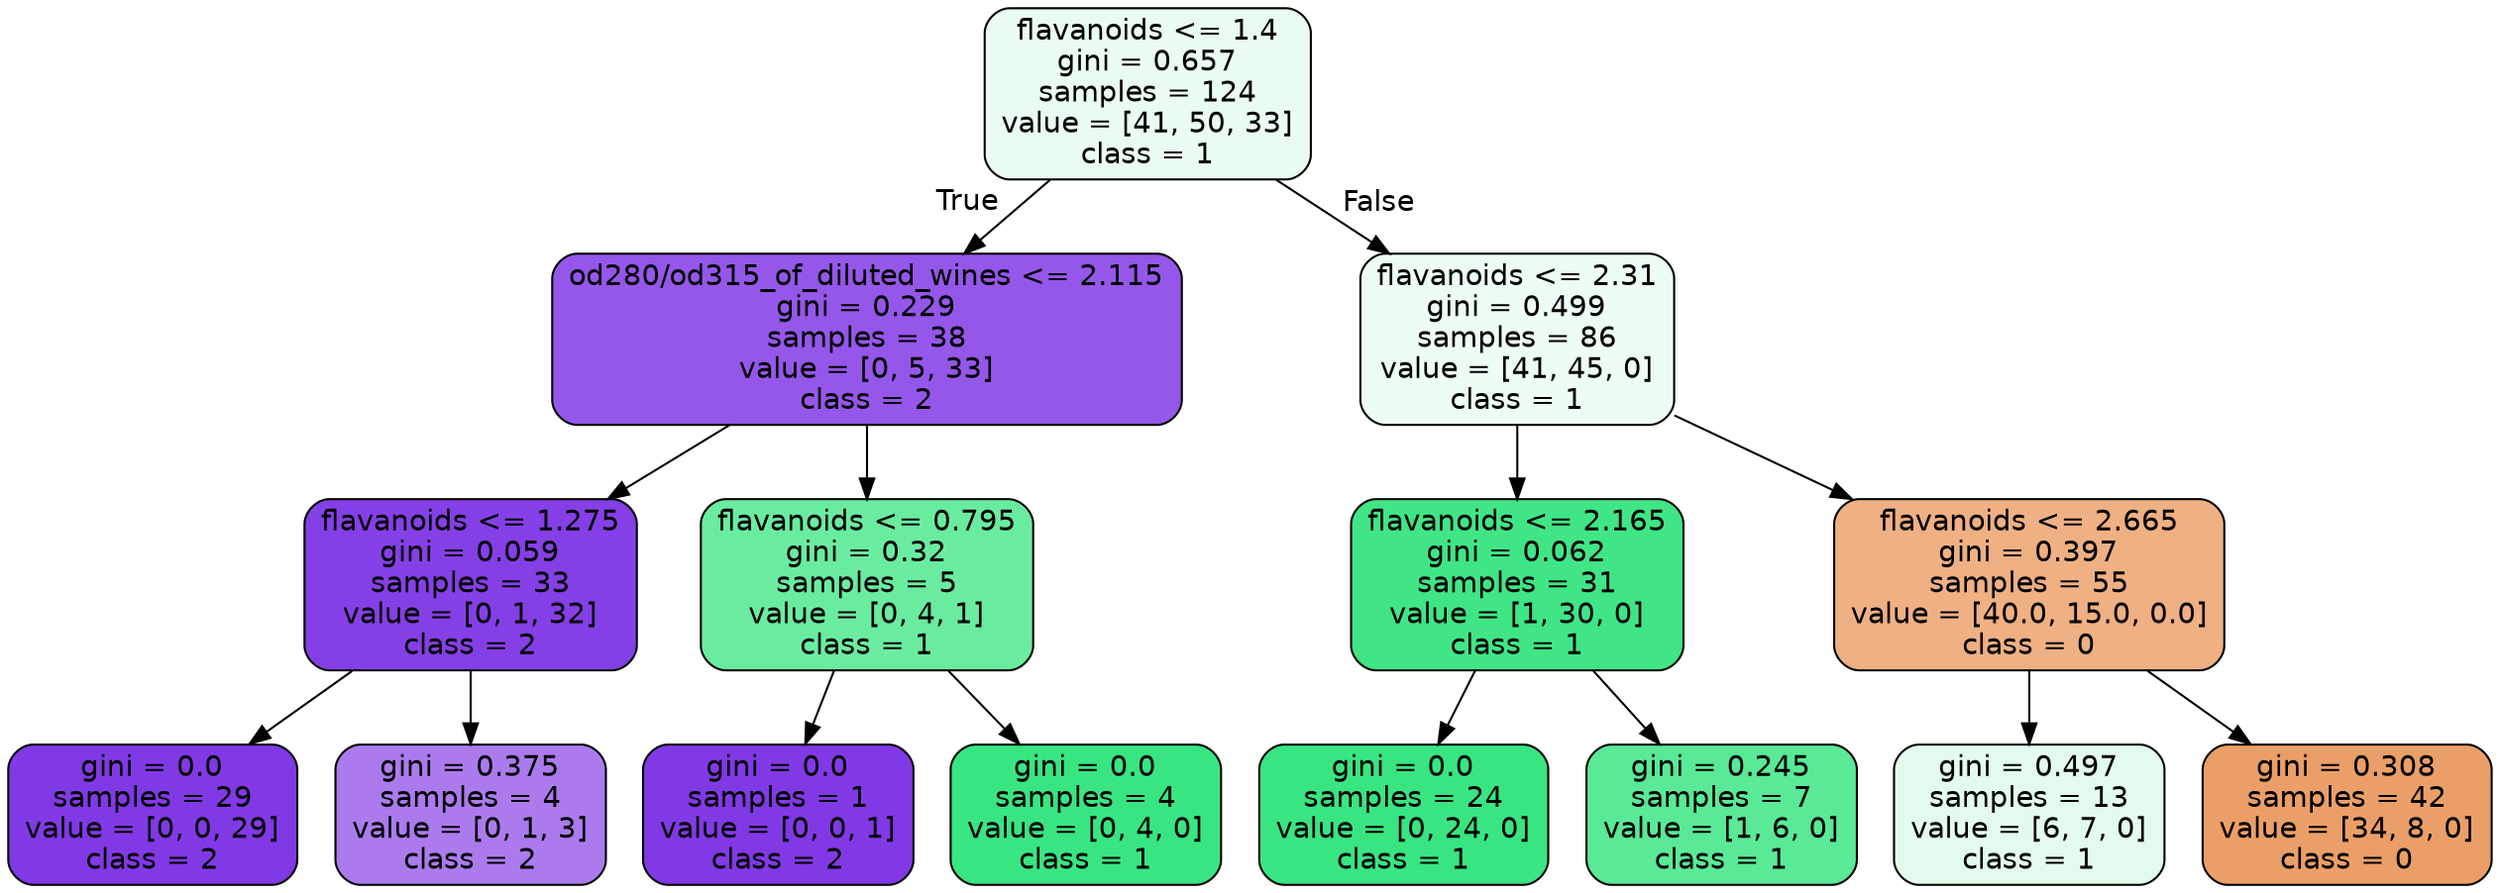 digraph Tree {
node [shape=box, style="filled, rounded", color="black", fontname="helvetica"] ;
edge [fontname="helvetica"] ;
0 [label="flavanoids <= 1.4\ngini = 0.657\nsamples = 124\nvalue = [41, 50, 33]\nclass = 1", fillcolor="#eafcf1"] ;
1 [label="od280/od315_of_diluted_wines <= 2.115\ngini = 0.229\nsamples = 38\nvalue = [0, 5, 33]\nclass = 2", fillcolor="#9457e9"] ;
0 -> 1 [labeldistance=2.5, labelangle=45, headlabel="True"] ;
2 [label="flavanoids <= 1.275\ngini = 0.059\nsamples = 33\nvalue = [0, 1, 32]\nclass = 2", fillcolor="#853fe6"] ;
1 -> 2 ;
3 [label="gini = 0.0\nsamples = 29\nvalue = [0, 0, 29]\nclass = 2", fillcolor="#8139e5"] ;
2 -> 3 ;
4 [label="gini = 0.375\nsamples = 4\nvalue = [0, 1, 3]\nclass = 2", fillcolor="#ab7bee"] ;
2 -> 4 ;
5 [label="flavanoids <= 0.795\ngini = 0.32\nsamples = 5\nvalue = [0, 4, 1]\nclass = 1", fillcolor="#6aeca0"] ;
1 -> 5 ;
6 [label="gini = 0.0\nsamples = 1\nvalue = [0, 0, 1]\nclass = 2", fillcolor="#8139e5"] ;
5 -> 6 ;
7 [label="gini = 0.0\nsamples = 4\nvalue = [0, 4, 0]\nclass = 1", fillcolor="#39e581"] ;
5 -> 7 ;
8 [label="flavanoids <= 2.31\ngini = 0.499\nsamples = 86\nvalue = [41, 45, 0]\nclass = 1", fillcolor="#edfdf4"] ;
0 -> 8 [labeldistance=2.5, labelangle=-45, headlabel="False"] ;
9 [label="flavanoids <= 2.165\ngini = 0.062\nsamples = 31\nvalue = [1, 30, 0]\nclass = 1", fillcolor="#40e685"] ;
8 -> 9 ;
10 [label="gini = 0.0\nsamples = 24\nvalue = [0, 24, 0]\nclass = 1", fillcolor="#39e581"] ;
9 -> 10 ;
11 [label="gini = 0.245\nsamples = 7\nvalue = [1, 6, 0]\nclass = 1", fillcolor="#5ae996"] ;
9 -> 11 ;
12 [label="flavanoids <= 2.665\ngini = 0.397\nsamples = 55\nvalue = [40.0, 15.0, 0.0]\nclass = 0", fillcolor="#efb083"] ;
8 -> 12 ;
13 [label="gini = 0.497\nsamples = 13\nvalue = [6, 7, 0]\nclass = 1", fillcolor="#e3fbed"] ;
12 -> 13 ;
14 [label="gini = 0.308\nsamples = 42\nvalue = [34, 8, 0]\nclass = 0", fillcolor="#eb9f68"] ;
12 -> 14 ;
}

